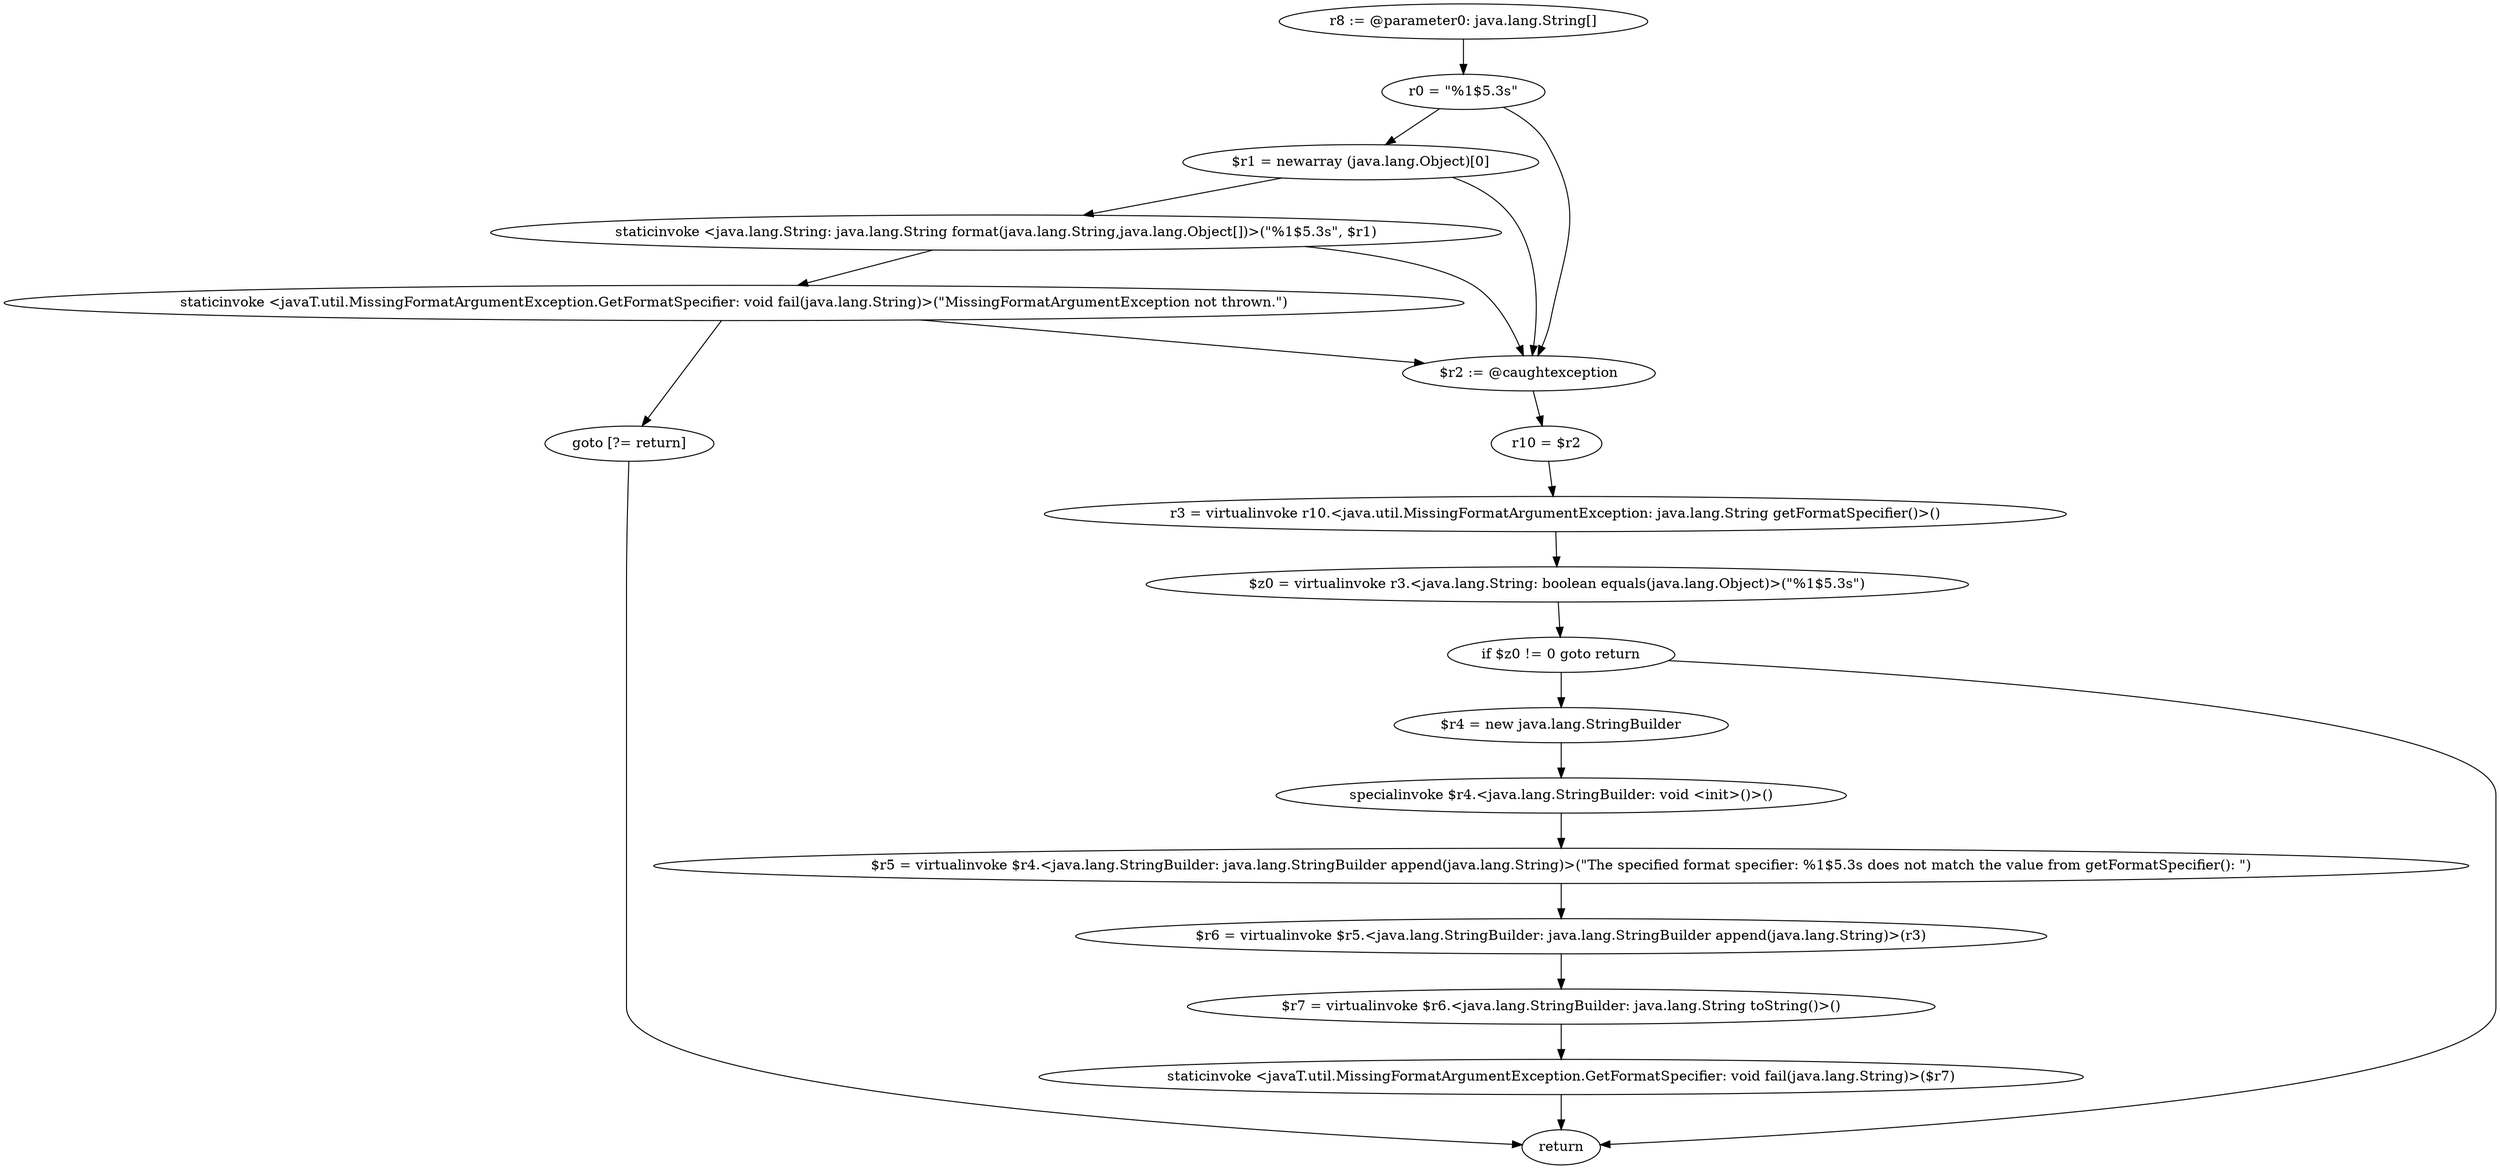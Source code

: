 digraph "unitGraph" {
    "r8 := @parameter0: java.lang.String[]"
    "r0 = \"%1$5.3s\""
    "$r1 = newarray (java.lang.Object)[0]"
    "staticinvoke <java.lang.String: java.lang.String format(java.lang.String,java.lang.Object[])>(\"%1$5.3s\", $r1)"
    "staticinvoke <javaT.util.MissingFormatArgumentException.GetFormatSpecifier: void fail(java.lang.String)>(\"MissingFormatArgumentException not thrown.\")"
    "goto [?= return]"
    "$r2 := @caughtexception"
    "r10 = $r2"
    "r3 = virtualinvoke r10.<java.util.MissingFormatArgumentException: java.lang.String getFormatSpecifier()>()"
    "$z0 = virtualinvoke r3.<java.lang.String: boolean equals(java.lang.Object)>(\"%1$5.3s\")"
    "if $z0 != 0 goto return"
    "$r4 = new java.lang.StringBuilder"
    "specialinvoke $r4.<java.lang.StringBuilder: void <init>()>()"
    "$r5 = virtualinvoke $r4.<java.lang.StringBuilder: java.lang.StringBuilder append(java.lang.String)>(\"The specified format specifier: %1$5.3s does not match the value from getFormatSpecifier(): \")"
    "$r6 = virtualinvoke $r5.<java.lang.StringBuilder: java.lang.StringBuilder append(java.lang.String)>(r3)"
    "$r7 = virtualinvoke $r6.<java.lang.StringBuilder: java.lang.String toString()>()"
    "staticinvoke <javaT.util.MissingFormatArgumentException.GetFormatSpecifier: void fail(java.lang.String)>($r7)"
    "return"
    "r8 := @parameter0: java.lang.String[]"->"r0 = \"%1$5.3s\"";
    "r0 = \"%1$5.3s\""->"$r1 = newarray (java.lang.Object)[0]";
    "r0 = \"%1$5.3s\""->"$r2 := @caughtexception";
    "$r1 = newarray (java.lang.Object)[0]"->"staticinvoke <java.lang.String: java.lang.String format(java.lang.String,java.lang.Object[])>(\"%1$5.3s\", $r1)";
    "$r1 = newarray (java.lang.Object)[0]"->"$r2 := @caughtexception";
    "staticinvoke <java.lang.String: java.lang.String format(java.lang.String,java.lang.Object[])>(\"%1$5.3s\", $r1)"->"staticinvoke <javaT.util.MissingFormatArgumentException.GetFormatSpecifier: void fail(java.lang.String)>(\"MissingFormatArgumentException not thrown.\")";
    "staticinvoke <java.lang.String: java.lang.String format(java.lang.String,java.lang.Object[])>(\"%1$5.3s\", $r1)"->"$r2 := @caughtexception";
    "staticinvoke <javaT.util.MissingFormatArgumentException.GetFormatSpecifier: void fail(java.lang.String)>(\"MissingFormatArgumentException not thrown.\")"->"goto [?= return]";
    "staticinvoke <javaT.util.MissingFormatArgumentException.GetFormatSpecifier: void fail(java.lang.String)>(\"MissingFormatArgumentException not thrown.\")"->"$r2 := @caughtexception";
    "goto [?= return]"->"return";
    "$r2 := @caughtexception"->"r10 = $r2";
    "r10 = $r2"->"r3 = virtualinvoke r10.<java.util.MissingFormatArgumentException: java.lang.String getFormatSpecifier()>()";
    "r3 = virtualinvoke r10.<java.util.MissingFormatArgumentException: java.lang.String getFormatSpecifier()>()"->"$z0 = virtualinvoke r3.<java.lang.String: boolean equals(java.lang.Object)>(\"%1$5.3s\")";
    "$z0 = virtualinvoke r3.<java.lang.String: boolean equals(java.lang.Object)>(\"%1$5.3s\")"->"if $z0 != 0 goto return";
    "if $z0 != 0 goto return"->"$r4 = new java.lang.StringBuilder";
    "if $z0 != 0 goto return"->"return";
    "$r4 = new java.lang.StringBuilder"->"specialinvoke $r4.<java.lang.StringBuilder: void <init>()>()";
    "specialinvoke $r4.<java.lang.StringBuilder: void <init>()>()"->"$r5 = virtualinvoke $r4.<java.lang.StringBuilder: java.lang.StringBuilder append(java.lang.String)>(\"The specified format specifier: %1$5.3s does not match the value from getFormatSpecifier(): \")";
    "$r5 = virtualinvoke $r4.<java.lang.StringBuilder: java.lang.StringBuilder append(java.lang.String)>(\"The specified format specifier: %1$5.3s does not match the value from getFormatSpecifier(): \")"->"$r6 = virtualinvoke $r5.<java.lang.StringBuilder: java.lang.StringBuilder append(java.lang.String)>(r3)";
    "$r6 = virtualinvoke $r5.<java.lang.StringBuilder: java.lang.StringBuilder append(java.lang.String)>(r3)"->"$r7 = virtualinvoke $r6.<java.lang.StringBuilder: java.lang.String toString()>()";
    "$r7 = virtualinvoke $r6.<java.lang.StringBuilder: java.lang.String toString()>()"->"staticinvoke <javaT.util.MissingFormatArgumentException.GetFormatSpecifier: void fail(java.lang.String)>($r7)";
    "staticinvoke <javaT.util.MissingFormatArgumentException.GetFormatSpecifier: void fail(java.lang.String)>($r7)"->"return";
}
